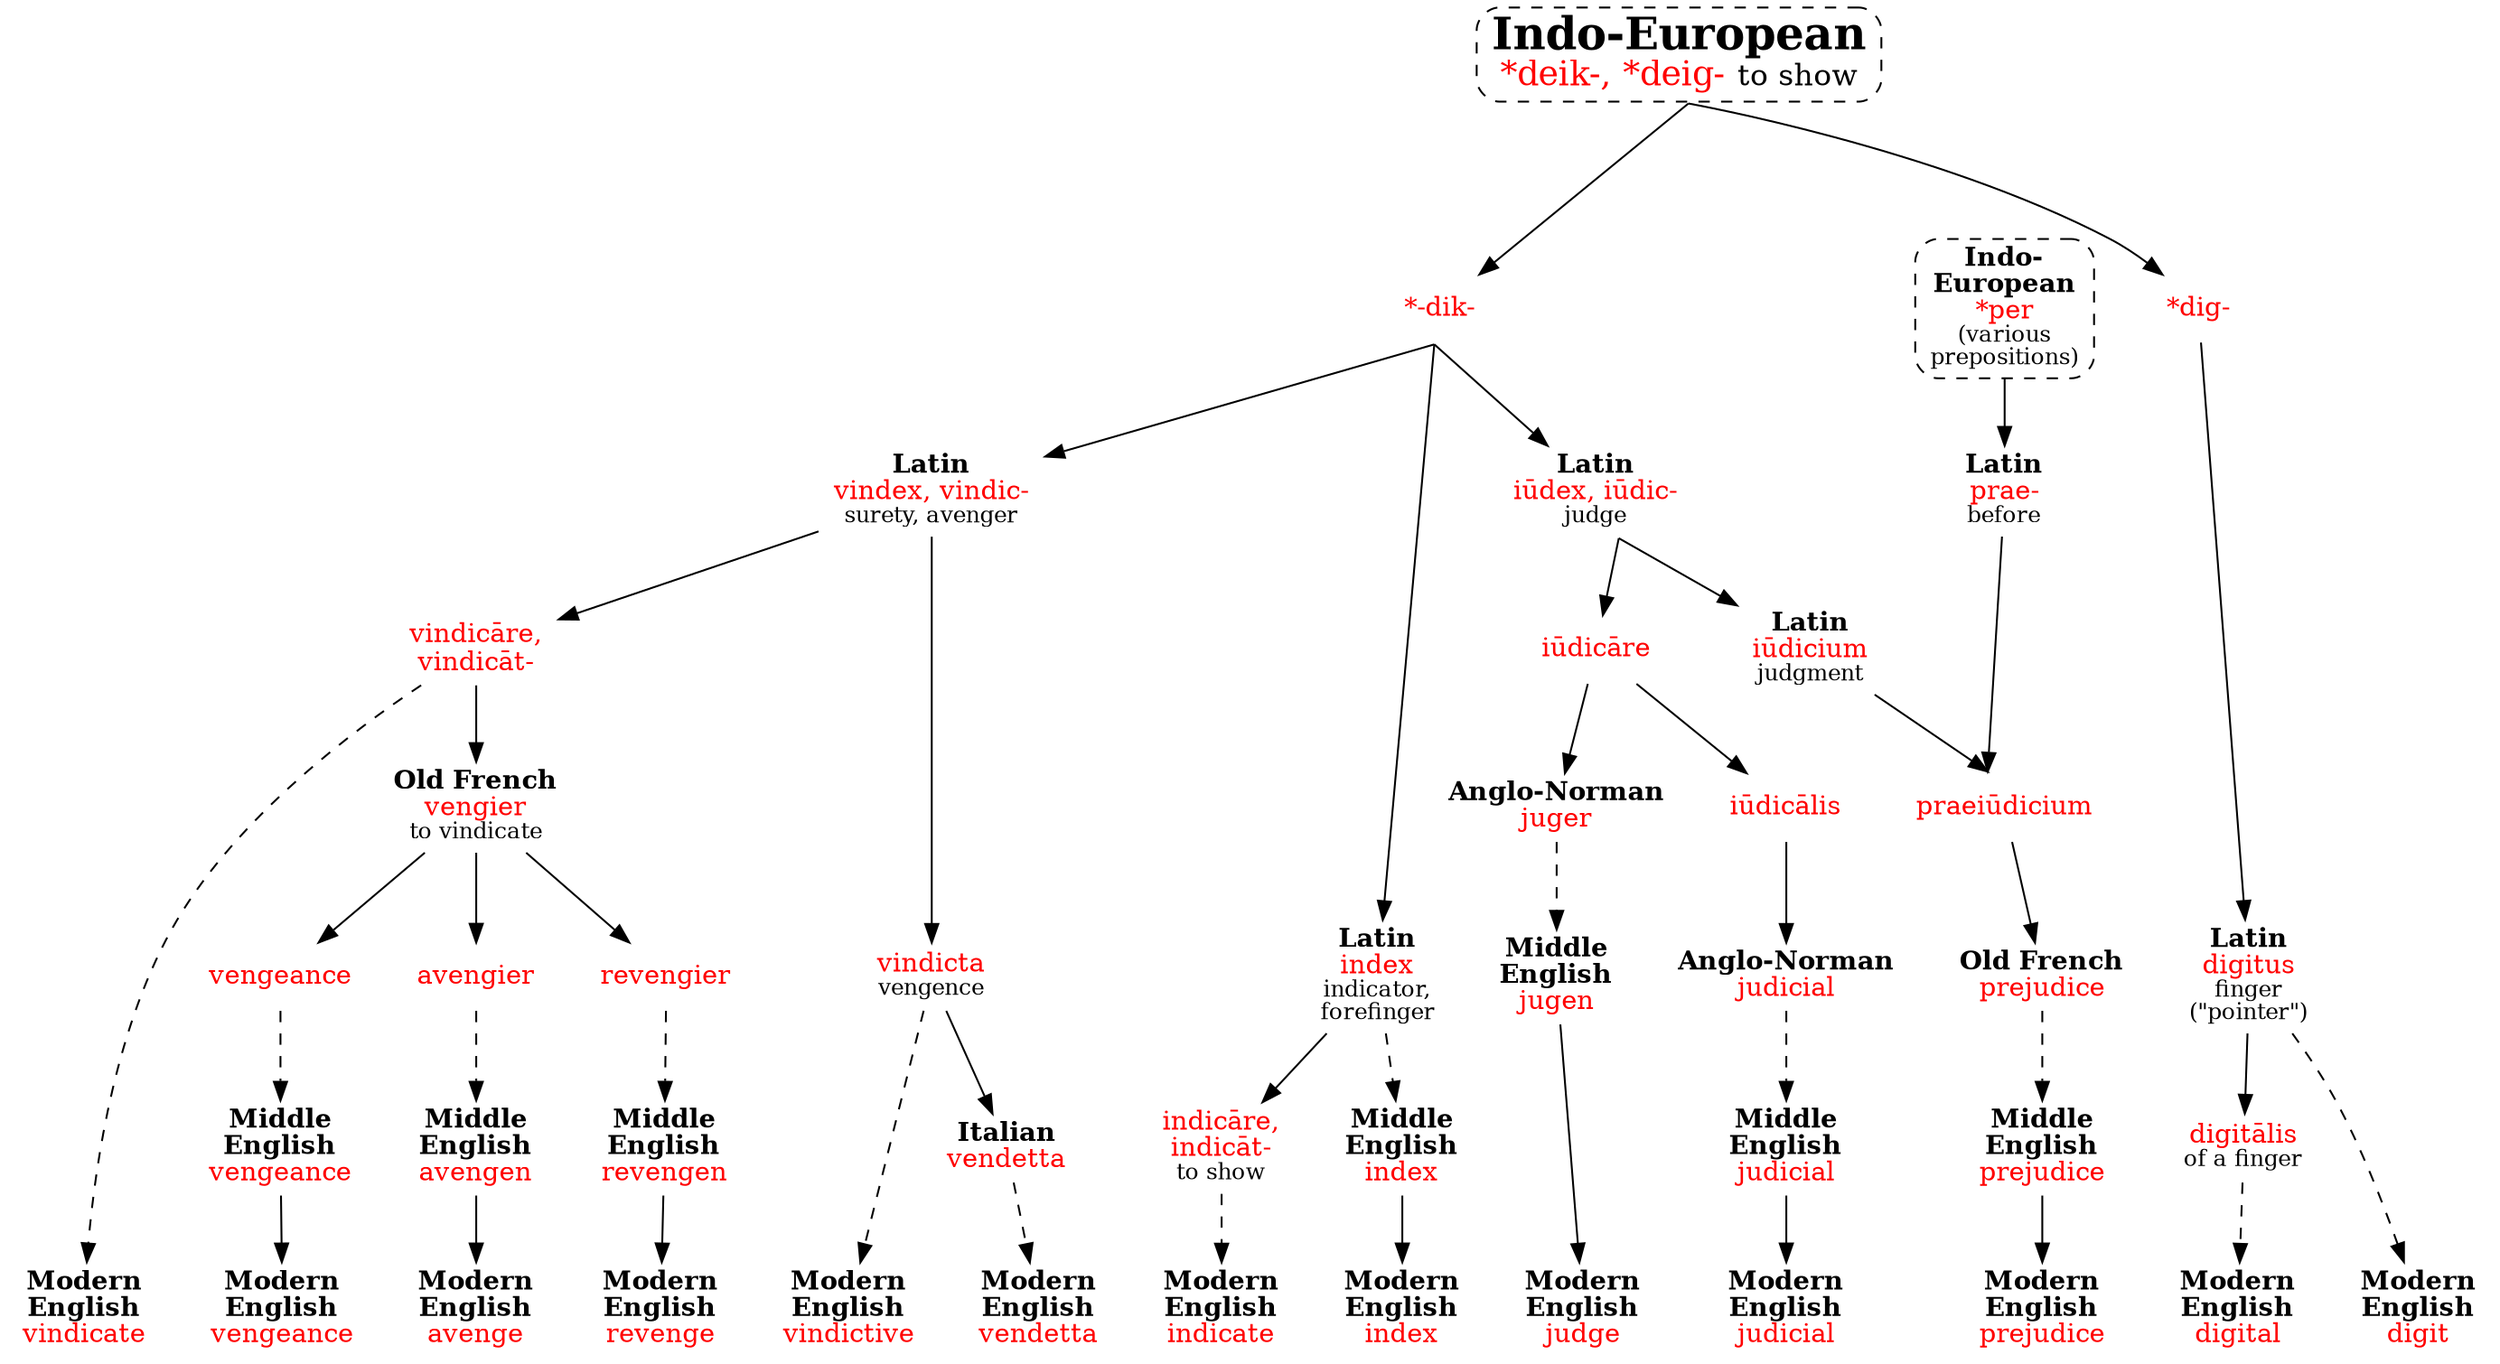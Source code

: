 strict digraph {
node [shape=none]
deik [label=<<font point-size="24"><b>Indo-European</b></font><br/><font point-size="18" color="red">*deik-, *deig- </font><font point-size="16">to show</font>> shape=box style="dashed,rounded" URL="deik-show0.svg" tooltip="Indo-European \"*deik-, *deig-\" to show"]

deik -> { dik dig } [sametail=1 minlen=2]
dik [label=<<font color="red">*-dik-</font>>] // agental suffix
dig [label=<<font color="red">*dig-</font>>]

/* digit (ME but no OE?), digital */
digitusL [label=<<b>Latin</b><br/><font color="red">digitus</font><br/><font point-size="12">finger<br/>("pointer")</font>>]
digit [label=<<b>Modern<br/>English</b><br/><font color="red">digit</font>>]
digitalisL [label=<<font color="red">digitālis</font><br/><font point-size="12">of a finger</font>>]
digital [label=<<b>Modern<br/>English</b><br/><font color="red">digital</font>>] // computers because they're operated with the fingers, but also means foxglove
dig -> digitusL -> digitalisL
digitusL -> digit [style=dashed]
digitalisL -> digital [style=dashed]

/* ---- index ---- */
/* index */
indexL [label=<<b>Latin</b><br/><font color="red">index</font><br/><font point-size="12">indicator,<br/>forefinger</font>>]
indexME [label=<<b>Middle<br/>English</b><br/><font color="red">index</font>>]
index [label=<<b>Modern<br/>English</b><br/><font color="red">index</font>>]
dik -> indexL [sametail=1]
indexL -> indexME [style=dashed]
indexME -> index

/* indicate */
indicareL [label=<<font color="red">indicāre,<br/>indicāt-</font><br/><font point-size="12">to show</font>>]
indicate [label=<<b>Modern<br/>English</b><br/><font color="red">indicate</font>>]
indexL -> indicareL
indicareL -> indicate [style=dashed]
/* indicare from index, not dicare */

/* ---- judex ---- */
/* judge */
iudexL [label=<<b>Latin</b><br/><font color="red">iūdex, iūdic-</font><br/><font point-size="12">judge</font>>]
iudicareL [label=<<font color="red">iūdicāre</font>>]
jugerAN [label=<<b>Anglo-Norman</b><br/><font color="red">juger</font>>]
jugenME [label=<<b>Middle<br/>English</b><br/><font color="red">jugen</font>>]
judge [label=<<b>Modern<br/>English</b><br/><font color="red">judge</font>>]
dik -> iudexL [sametail=1]
iudexL -> iudicareL [sametail=1]
iudicareL -> jugerAN
jugerAN -> jugenME [style=dashed]
jugenME -> judge
/* judicial */
iudicalisL [label=<<font color="red">iūdicālis</font>>]
judicialAN [label=<<b>Anglo-Norman</b><br/><font color="red">judicial</font>>]
judicialME [label=<<b>Middle<br/>English</b><br/><font color="red">judicial</font>>]
judicial [label=<<b>Modern<br/>English</b><br/><font color="red">judicial</font>>]
iudicareL -> iudicalisL -> judicialAN
judicialAN -> judicialME [style=dashed]
judicialME -> judicial
/* prejudice */
iudiciumL [label=<<b>Latin</b><br/><font color="red">iūdicium</font><br/><font point-size="12">judgment</font>>]
praeiudicium [label=<<font color="red">praeiūdicium</font>>]
prejudiceOF [label=<<b>Old French</b><br/><font color="red">prejudice</font>>]
prejudiceME [label=<<b>Middle<br/>English</b><br/><font color="red">prejudice</font>>]
prejudice [label=<<b>Modern<br/>English</b><br/><font color="red">prejudice</font>>]
iudexL -> iudiciumL [sametail=1]
{praeL iudiciumL} -> praeiudicium [samehead=1]
praeiudicium -> prejudiceOF
prejudiceOF -> prejudiceME [style=dashed]
prejudiceME -> prejudice
/* prae- (per) */
perIE [label=<<b>Indo-<br/>European</b><br/><font color="red">*per</font><br/><font point-size="12">(various<br/>prepositions)</font>> shape=box style="dashed,rounded" URL="per-prai1.svg"]
praeL [label=<<b>Latin</b><br/><font color="red">prae-</font><br/><font point-size="12">before</font>>]
perIE -> praeL

/* ---- vindex ---- */
/* vindicate */
vindexL [label=<<b>Latin</b><br/><font color="red">vindex, vindic-</font><br/><font point-size="12">surety, avenger</font>>] // ?
vindicareL [label=<<font color="red">vindicāre,<br/>vindicāt-</font>>]
vindicate [label=<<b>Modern<br/>English</b><br/><font color="red">vindicate</font>>]
dik -> vindexL [sametail=1]
vindexL -> vindicareL
vindicareL -> vindicate [style=dashed]
/* vindictive */
vindictaL [label=<<font color="red">vindicta</font><br/><font point-size="12">vengence</font>>]
vindictive [label=<<b>Modern<br/>English</b><br/><font color="red">vindictive</font>>]
vindexL -> vindictaL
vindictaL -> vindictive [style=dashed]
/* vendetta */
vendettaI [label=<<b>Italian</b><br/><font color="red">vendetta</font>>]
vendetta [label=<<b>Modern<br/>English</b><br/><font color="red">vendetta</font>>]
vindictaL -> vendettaI
vendettaI -> vendetta [style=dashed]
/* vengeance */
vengierOF [label=<<b>Old French</b><br/><font color="red">vengier</font><br/><font point-size="12">to vindicate</font>>]
vengeanceOF [label=<<font color="red">vengeance</font>>]
vengeanceME [label=<<b>Middle<br/>English</b><br/><font color="red">vengeance</font>>]
vengeance [label=<<b>Modern<br/>English</b><br/><font color="red">vengeance</font>>]
vindicareL -> vengierOF -> vengeanceOF
vengeanceOF -> vengeanceME [style=dashed]
vengeanceME -> vengeance
/* avenge */
avengierOF [label=<<font color="red">avengier</font>>]
avengenME [label=<<b>Middle<br/>English</b><br/><font color="red">avengen</font>>]
avenge [label=<<b>Modern<br/>English</b><br/><font color="red">avenge</font>>]
vengierOF -> avengierOF // OF a- < L ad-
avengierOF -> avengenME [style=dashed]
avengenME -> avenge
/* revenge */
revengierOF [label=<<font color="red">revengier</font>>]
revengenME [label=<<b>Middle<br/>English</b><br/><font color="red">revengen</font>>]
revenge [label=<<b>Modern<br/>English</b><br/><font color="red">revenge</font>>]
vengierOF -> revengierOF
revengierOF -> revengenME [style=dashed]
revengenME -> revenge

{rank=same index indicate judge judicial prejudice vindicate avenge vendetta vengeance avenge revenge vindictive digit digital}
{ rank=same dik dig perIE }
// dik -> {indexL iudexL vindexL rank=same} [minlen=2 sametail=1]
// {rank=same prejudiceOF preechierOF predicamentOF vengierOF}
// {rank=same prejudiceME indexME judicialME jugenME vendettaI}
// {rank=same digitusL}
// digitusL -> digitalisL [weight=2]
// vindexL -> vindictaL [weight=2]
// indexL -> indicareL [weight=2]
// {rank=same judicialAN jugerAN}
}